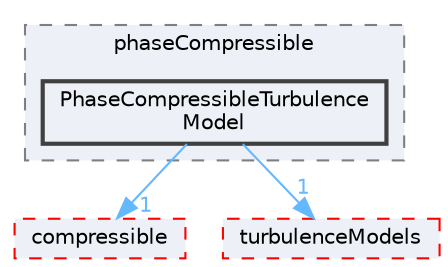 digraph "src/TurbulenceModels/phaseCompressible/PhaseCompressibleTurbulenceModel"
{
 // LATEX_PDF_SIZE
  bgcolor="transparent";
  edge [fontname=Helvetica,fontsize=10,labelfontname=Helvetica,labelfontsize=10];
  node [fontname=Helvetica,fontsize=10,shape=box,height=0.2,width=0.4];
  compound=true
  subgraph clusterdir_06975867f0e133b91c856f19c06af5a0 {
    graph [ bgcolor="#edf0f7", pencolor="grey50", label="phaseCompressible", fontname=Helvetica,fontsize=10 style="filled,dashed", URL="dir_06975867f0e133b91c856f19c06af5a0.html",tooltip=""]
  dir_c29759f246686ba92a4fe12788a86b10 [label="PhaseCompressibleTurbulence\lModel", fillcolor="#edf0f7", color="grey25", style="filled,bold", URL="dir_c29759f246686ba92a4fe12788a86b10.html",tooltip=""];
  }
  dir_7904bc8e3270082a35070ba525b2d08a [label="compressible", fillcolor="#edf0f7", color="red", style="filled,dashed", URL="dir_7904bc8e3270082a35070ba525b2d08a.html",tooltip=""];
  dir_a3dc37bcacf99bb6122ed819dac99f09 [label="turbulenceModels", fillcolor="#edf0f7", color="red", style="filled,dashed", URL="dir_a3dc37bcacf99bb6122ed819dac99f09.html",tooltip=""];
  dir_c29759f246686ba92a4fe12788a86b10->dir_7904bc8e3270082a35070ba525b2d08a [headlabel="1", labeldistance=1.5 headhref="dir_002882_000588.html" href="dir_002882_000588.html" color="steelblue1" fontcolor="steelblue1"];
  dir_c29759f246686ba92a4fe12788a86b10->dir_a3dc37bcacf99bb6122ed819dac99f09 [headlabel="1", labeldistance=1.5 headhref="dir_002882_004144.html" href="dir_002882_004144.html" color="steelblue1" fontcolor="steelblue1"];
}
